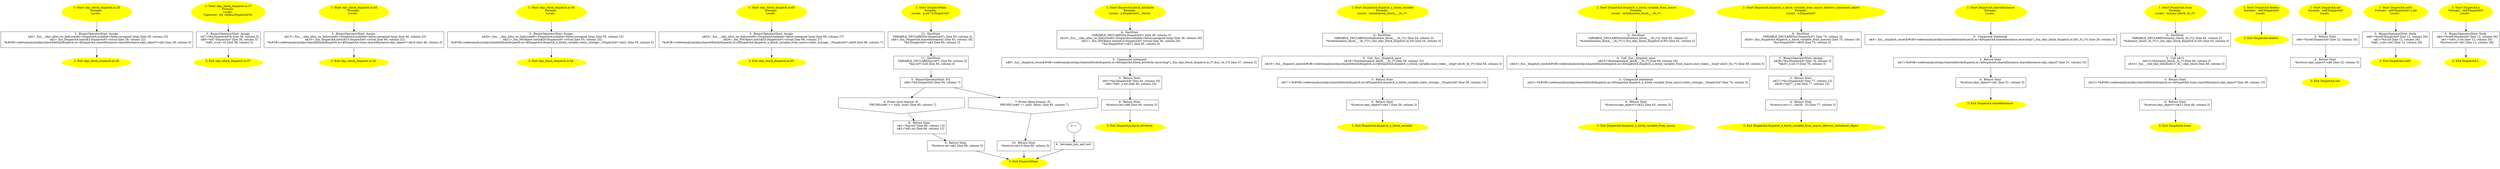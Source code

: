 /* @generated */
digraph cfg {
"objc_block_dispatch.m:28_58ff52a5.bbaf4e029de8036f_1" [label="1: Start objc_block_dispatch.m:28\nFormals: \nLocals:  \n  " color=yellow style=filled]
	

	 "objc_block_dispatch.m:28_58ff52a5.bbaf4e029de8036f_1" -> "objc_block_dispatch.m:28_58ff52a5.bbaf4e029de8036f_3" ;
"objc_block_dispatch.m:28_58ff52a5.bbaf4e029de8036f_2" [label="2: Exit objc_block_dispatch.m:28 \n  " color=yellow style=filled]
	

"objc_block_dispatch.m:28_58ff52a5.bbaf4e029de8036f_3" [label="3:  BinaryOperatorStmt: Assign \n   n$2=_fun___objc_alloc_no_fail(sizeof(t=DispatchA;nullable=false):unsigned long) [line 29, column 23]\n  n$3=_fun_DispatchA.init(n$2:DispatchA*) virtual [line 29, column 22]\n  *&#GB<codetoanalyze/objc/shared/block/dispatch.m>$DispatchA.sharedInstance.sharedInstance:objc_object*=n$3 [line 29, column 5]\n " shape="box"]
	

	 "objc_block_dispatch.m:28_58ff52a5.bbaf4e029de8036f_3" -> "objc_block_dispatch.m:28_58ff52a5.bbaf4e029de8036f_2" ;
"objc_block_dispatch.m:37_c20d5f1e.e69a575c4ee711be_1" [label="1: Start objc_block_dispatch.m:37\nFormals: \nLocals: \nCaptured:  [by ref]&a:DispatchA*& \n  " color=yellow style=filled]
	

	 "objc_block_dispatch.m:37_c20d5f1e.e69a575c4ee711be_1" -> "objc_block_dispatch.m:37_c20d5f1e.e69a575c4ee711be_3" ;
"objc_block_dispatch.m:37_c20d5f1e.e69a575c4ee711be_2" [label="2: Exit objc_block_dispatch.m:37 \n  " color=yellow style=filled]
	

"objc_block_dispatch.m:37_c20d5f1e.e69a575c4ee711be_3" [label="3:  BinaryOperatorStmt: Assign \n   n$7=*&a:DispatchA*& [line 38, column 5]\n  n$8=*n$7:DispatchA* [line 38, column 5]\n  *n$8._x:int=10 [line 38, column 5]\n " shape="box"]
	

	 "objc_block_dispatch.m:37_c20d5f1e.e69a575c4ee711be_3" -> "objc_block_dispatch.m:37_c20d5f1e.e69a575c4ee711be_2" ;
"objc_block_dispatch.m:45_b377bad6.588812615dee9309_1" [label="1: Start objc_block_dispatch.m:45\nFormals: \nLocals:  \n  " color=yellow style=filled]
	

	 "objc_block_dispatch.m:45_b377bad6.588812615dee9309_1" -> "objc_block_dispatch.m:45_b377bad6.588812615dee9309_3" ;
"objc_block_dispatch.m:45_b377bad6.588812615dee9309_2" [label="2: Exit objc_block_dispatch.m:45 \n  " color=yellow style=filled]
	

"objc_block_dispatch.m:45_b377bad6.588812615dee9309_3" [label="3:  BinaryOperatorStmt: Assign \n   n$15=_fun___objc_alloc_no_fail(sizeof(t=DispatchA;nullable=false):unsigned long) [line 46, column 23]\n  n$16=_fun_DispatchA.init(n$15:DispatchA*) virtual [line 46, column 22]\n  *&#GB<codetoanalyze/objc/shared/block/dispatch.m>$DispatchA.trans.sharedInstance:objc_object*=n$16 [line 46, column 5]\n " shape="box"]
	

	 "objc_block_dispatch.m:45_b377bad6.588812615dee9309_3" -> "objc_block_dispatch.m:45_b377bad6.588812615dee9309_2" ;
"objc_block_dispatch.m:54_72e41039.7fe3f056f274ff6d_1" [label="1: Start objc_block_dispatch.m:54\nFormals: \nLocals:  \n  " color=yellow style=filled]
	

	 "objc_block_dispatch.m:54_72e41039.7fe3f056f274ff6d_1" -> "objc_block_dispatch.m:54_72e41039.7fe3f056f274ff6d_3" ;
"objc_block_dispatch.m:54_72e41039.7fe3f056f274ff6d_2" [label="2: Exit objc_block_dispatch.m:54 \n  " color=yellow style=filled]
	

"objc_block_dispatch.m:54_72e41039.7fe3f056f274ff6d_3" [label="3:  BinaryOperatorStmt: Assign \n   n$20=_fun___objc_alloc_no_fail(sizeof(t=DispatchA;nullable=false):unsigned long) [line 55, column 25]\n  n$21=_fun_NSObject.init(n$20:DispatchA*) virtual [line 55, column 25]\n  *&#GB<codetoanalyze/objc/shared/block/dispatch.m>$DispatchA.dispatch_a_block_variable.static_storage__:DispatchA*=n$21 [line 55, column 5]\n " shape="box"]
	

	 "objc_block_dispatch.m:54_72e41039.7fe3f056f274ff6d_3" -> "objc_block_dispatch.m:54_72e41039.7fe3f056f274ff6d_2" ;
"objc_block_dispatch.m:65_0d5e70bc.2a521e806a9babde_1" [label="1: Start objc_block_dispatch.m:65\nFormals: \nLocals:  \n  " color=yellow style=filled]
	

	 "objc_block_dispatch.m:65_0d5e70bc.2a521e806a9babde_1" -> "objc_block_dispatch.m:65_0d5e70bc.2a521e806a9babde_3" ;
"objc_block_dispatch.m:65_0d5e70bc.2a521e806a9babde_2" [label="2: Exit objc_block_dispatch.m:65 \n  " color=yellow style=filled]
	

"objc_block_dispatch.m:65_0d5e70bc.2a521e806a9babde_3" [label="3:  BinaryOperatorStmt: Assign \n   n$25=_fun___objc_alloc_no_fail(sizeof(t=DispatchA;nullable=false):unsigned long) [line 66, column 27]\n  n$26=_fun_NSObject.init(n$25:DispatchA*) virtual [line 66, column 27]\n  *&#GB<codetoanalyze/objc/shared/block/dispatch.m>$DispatchA.dispatch_a_block_variable_from_macro.static_storage__:DispatchA*=n$26 [line 66, column 7]\n " shape="box"]
	

	 "objc_block_dispatch.m:65_0d5e70bc.2a521e806a9babde_3" -> "objc_block_dispatch.m:65_0d5e70bc.2a521e806a9babde_2" ;
"DispatchMain.f6461dbdaeaf9a11_1" [label="1: Start DispatchMain\nFormals: \nLocals:  p:int* b:DispatchA* \n  " color=yellow style=filled]
	

	 "DispatchMain.f6461dbdaeaf9a11_1" -> "DispatchMain.f6461dbdaeaf9a11_12" ;
"DispatchMain.f6461dbdaeaf9a11_2" [label="2: Exit DispatchMain \n  " color=yellow style=filled]
	

"DispatchMain.f6461dbdaeaf9a11_3" [label="3: + \n  " ]
	

	 "DispatchMain.f6461dbdaeaf9a11_3" -> "DispatchMain.f6461dbdaeaf9a11_4" ;
"DispatchMain.f6461dbdaeaf9a11_4" [label="4:  between_join_and_exit \n  " shape="box"]
	

	 "DispatchMain.f6461dbdaeaf9a11_4" -> "DispatchMain.f6461dbdaeaf9a11_2" ;
"DispatchMain.f6461dbdaeaf9a11_5" [label="5:  BinaryOperatorStmt: EQ \n   n$0=*&b:DispatchA* [line 85, column 7]\n " shape="box"]
	

	 "DispatchMain.f6461dbdaeaf9a11_5" -> "DispatchMain.f6461dbdaeaf9a11_6" ;
	 "DispatchMain.f6461dbdaeaf9a11_5" -> "DispatchMain.f6461dbdaeaf9a11_7" ;
"DispatchMain.f6461dbdaeaf9a11_6" [label="6: Prune (true branch, if) \n   PRUNE((n$0 == null), true); [line 85, column 7]\n " shape="invhouse"]
	

	 "DispatchMain.f6461dbdaeaf9a11_6" -> "DispatchMain.f6461dbdaeaf9a11_8" ;
"DispatchMain.f6461dbdaeaf9a11_7" [label="7: Prune (false branch, if) \n   PRUNE(!(n$0 == null), false); [line 85, column 7]\n " shape="invhouse"]
	

	 "DispatchMain.f6461dbdaeaf9a11_7" -> "DispatchMain.f6461dbdaeaf9a11_10" ;
"DispatchMain.f6461dbdaeaf9a11_8" [label="8:  Return Stmt \n   n$1=*&p:int* [line 86, column 13]\n  n$2=*n$1:int [line 86, column 12]\n " shape="box"]
	

	 "DispatchMain.f6461dbdaeaf9a11_8" -> "DispatchMain.f6461dbdaeaf9a11_9" ;
"DispatchMain.f6461dbdaeaf9a11_9" [label="9:  Return Stmt \n   *&return:int=n$2 [line 86, column 5]\n " shape="box"]
	

	 "DispatchMain.f6461dbdaeaf9a11_9" -> "DispatchMain.f6461dbdaeaf9a11_2" ;
"DispatchMain.f6461dbdaeaf9a11_10" [label="10:  Return Stmt \n   *&return:int=0 [line 88, column 5]\n " shape="box"]
	

	 "DispatchMain.f6461dbdaeaf9a11_10" -> "DispatchMain.f6461dbdaeaf9a11_2" ;
"DispatchMain.f6461dbdaeaf9a11_11" [label="11:  DeclStmt \n   VARIABLE_DECLARED(p:int*); [line 84, column 3]\n  *&p:int*=null [line 84, column 3]\n " shape="box"]
	

	 "DispatchMain.f6461dbdaeaf9a11_11" -> "DispatchMain.f6461dbdaeaf9a11_5" ;
"DispatchMain.f6461dbdaeaf9a11_12" [label="12:  DeclStmt \n   VARIABLE_DECLARED(b:DispatchA*); [line 83, column 3]\n  n$4=_fun_DispatchA.sharedInstance() [line 83, column 18]\n  *&b:DispatchA*=n$4 [line 83, column 3]\n " shape="box"]
	

	 "DispatchMain.f6461dbdaeaf9a11_12" -> "DispatchMain.f6461dbdaeaf9a11_11" ;
"block_attribute#DispatchA#[class].73d115a412667b49_1" [label="1: Start DispatchA.block_attribute\nFormals: \nLocals:  a:DispatchA*(__block) \n  " color=yellow style=filled]
	

	 "block_attribute#DispatchA#[class].73d115a412667b49_1" -> "block_attribute#DispatchA#[class].73d115a412667b49_6" ;
"block_attribute#DispatchA#[class].73d115a412667b49_2" [label="2: Exit DispatchA.block_attribute \n  " color=yellow style=filled]
	

"block_attribute#DispatchA#[class].73d115a412667b49_3" [label="3:  Return Stmt \n   n$5=*&a:DispatchA* [line 40, column 10]\n  n$6=*n$5._x:int [line 40, column 10]\n " shape="box"]
	

	 "block_attribute#DispatchA#[class].73d115a412667b49_3" -> "block_attribute#DispatchA#[class].73d115a412667b49_4" ;
"block_attribute#DispatchA#[class].73d115a412667b49_4" [label="4:  Return Stmt \n   *&return:int=n$6 [line 40, column 3]\n " shape="box"]
	

	 "block_attribute#DispatchA#[class].73d115a412667b49_4" -> "block_attribute#DispatchA#[class].73d115a412667b49_2" ;
"block_attribute#DispatchA#[class].73d115a412667b49_5" [label="5:  Compound statement \n   n$9=_fun__dispatch_once(&#GB<codetoanalyze/objc/shared/block/dispatch.m>$DispatchA.block_attribute.once:long*,(_fun_objc_block_dispatch.m:37,&a):_fn_(*)) [line 37, column 3]\n " shape="box"]
	

	 "block_attribute#DispatchA#[class].73d115a412667b49_5" -> "block_attribute#DispatchA#[class].73d115a412667b49_3" ;
"block_attribute#DispatchA#[class].73d115a412667b49_6" [label="6:  DeclStmt \n   VARIABLE_DECLARED(a:DispatchA*); [line 36, column 3]\n  n$10=_fun___objc_alloc_no_fail(sizeof(t=DispatchA;nullable=false):unsigned long) [line 36, column 26]\n  n$11=_fun_NSObject.init(n$10:DispatchA*) virtual [line 36, column 26]\n  *&a:DispatchA*=n$11 [line 36, column 3]\n " shape="box"]
	

	 "block_attribute#DispatchA#[class].73d115a412667b49_6" -> "block_attribute#DispatchA#[class].73d115a412667b49_5" ;
"dispatch_a_block_variable#Dispatc.0bd7f33b7fd4c748_1" [label="1: Start DispatchA.dispatch_a_block_variable\nFormals: \nLocals:  initialization_block__:_fn_(*) \n  " color=yellow style=filled]
	

	 "dispatch_a_block_variable#Dispatc.0bd7f33b7fd4c748_1" -> "dispatch_a_block_variable#Dispatc.0bd7f33b7fd4c748_6" ;
"dispatch_a_block_variable#Dispatc.0bd7f33b7fd4c748_2" [label="2: Exit DispatchA.dispatch_a_block_variable \n  " color=yellow style=filled]
	

"dispatch_a_block_variable#Dispatc.0bd7f33b7fd4c748_3" [label="3:  Return Stmt \n   n$17=*&#GB<codetoanalyze/objc/shared/block/dispatch.m>$DispatchA.dispatch_a_block_variable.static_storage__:DispatchA* [line 59, column 10]\n " shape="box"]
	

	 "dispatch_a_block_variable#Dispatc.0bd7f33b7fd4c748_3" -> "dispatch_a_block_variable#Dispatc.0bd7f33b7fd4c748_4" ;
"dispatch_a_block_variable#Dispatc.0bd7f33b7fd4c748_4" [label="4:  Return Stmt \n   *&return:objc_object*=n$17 [line 59, column 3]\n " shape="box"]
	

	 "dispatch_a_block_variable#Dispatc.0bd7f33b7fd4c748_4" -> "dispatch_a_block_variable#Dispatc.0bd7f33b7fd4c748_2" ;
"dispatch_a_block_variable#Dispatc.0bd7f33b7fd4c748_5" [label="5:  Call _fun__dispatch_once \n   n$18=*&initialization_block__:_fn_(*) [line 58, column 32]\n  n$19=_fun__dispatch_once(&#GB<codetoanalyze/objc/shared/block/dispatch.m>$DispatchA.dispatch_a_block_variable.once_token__:long*,n$18:_fn_(*)) [line 58, column 3]\n " shape="box"]
	

	 "dispatch_a_block_variable#Dispatc.0bd7f33b7fd4c748_5" -> "dispatch_a_block_variable#Dispatc.0bd7f33b7fd4c748_3" ;
"dispatch_a_block_variable#Dispatc.0bd7f33b7fd4c748_6" [label="6:  DeclStmt \n   VARIABLE_DECLARED(initialization_block__:_fn_(*)); [line 54, column 3]\n  *&initialization_block__:_fn_(*)=(_fun_objc_block_dispatch.m:54) [line 54, column 3]\n " shape="box"]
	

	 "dispatch_a_block_variable#Dispatc.0bd7f33b7fd4c748_6" -> "dispatch_a_block_variable#Dispatc.0bd7f33b7fd4c748_5" ;
"dispatch_a_block_variable_from_ma.f07f006a3c1fec35_1" [label="1: Start DispatchA.dispatch_a_block_variable_from_macro\nFormals: \nLocals:  initialization_block__:_fn_(*) \n  " color=yellow style=filled]
	

	 "dispatch_a_block_variable_from_ma.f07f006a3c1fec35_1" -> "dispatch_a_block_variable_from_ma.f07f006a3c1fec35_5" ;
"dispatch_a_block_variable_from_ma.f07f006a3c1fec35_2" [label="2: Exit DispatchA.dispatch_a_block_variable_from_macro \n  " color=yellow style=filled]
	

"dispatch_a_block_variable_from_ma.f07f006a3c1fec35_3" [label="3:  Compound statement \n   n$22=*&#GB<codetoanalyze/objc/shared/block/dispatch.m>$DispatchA.dispatch_a_block_variable_from_macro.static_storage__:DispatchA* [line 70, column 5]\n " shape="box"]
	

	 "dispatch_a_block_variable_from_ma.f07f006a3c1fec35_3" -> "dispatch_a_block_variable_from_ma.f07f006a3c1fec35_6" ;
"dispatch_a_block_variable_from_ma.f07f006a3c1fec35_4" [label="4:  Call _fun__dispatch_once \n   n$23=*&initialization_block__:_fn_(*) [line 69, column 34]\n  n$24=_fun__dispatch_once(&#GB<codetoanalyze/objc/shared/block/dispatch.m>$DispatchA.dispatch_a_block_variable_from_macro.once_token__:long*,n$23:_fn_(*)) [line 69, column 5]\n " shape="box"]
	

	 "dispatch_a_block_variable_from_ma.f07f006a3c1fec35_4" -> "dispatch_a_block_variable_from_ma.f07f006a3c1fec35_3" ;
"dispatch_a_block_variable_from_ma.f07f006a3c1fec35_5" [label="5:  DeclStmt \n   VARIABLE_DECLARED(initialization_block__:_fn_(*)); [line 65, column 5]\n  *&initialization_block__:_fn_(*)=(_fun_objc_block_dispatch.m:65) [line 65, column 5]\n " shape="box"]
	

	 "dispatch_a_block_variable_from_ma.f07f006a3c1fec35_5" -> "dispatch_a_block_variable_from_ma.f07f006a3c1fec35_4" ;
"dispatch_a_block_variable_from_ma.f07f006a3c1fec35_6" [label="6:  Return Stmt \n   *&return:objc_object*=n$22 [line 63, column 3]\n " shape="box"]
	

	 "dispatch_a_block_variable_from_ma.f07f006a3c1fec35_6" -> "dispatch_a_block_variable_from_ma.f07f006a3c1fec35_2" ;
"dispatch_a_block_variable_from_ma.c96fae9db5188a4e_1" [label="1: Start DispatchA.dispatch_a_block_variable_from_macro_delivers_initialised_object\nFormals: \nLocals:  a:DispatchA* \n  " color=yellow style=filled]
	

	 "dispatch_a_block_variable_from_ma.c96fae9db5188a4e_1" -> "dispatch_a_block_variable_from_ma.c96fae9db5188a4e_6" ;
"dispatch_a_block_variable_from_ma.c96fae9db5188a4e_2" [label="2: Exit DispatchA.dispatch_a_block_variable_from_macro_delivers_initialised_object \n  " color=yellow style=filled]
	

"dispatch_a_block_variable_from_ma.c96fae9db5188a4e_3" [label="3:  Return Stmt \n   n$27=*&a:DispatchA* [line 77, column 15]\n  n$28=*n$27._x:int [line 77, column 15]\n " shape="box"]
	

	 "dispatch_a_block_variable_from_ma.c96fae9db5188a4e_3" -> "dispatch_a_block_variable_from_ma.c96fae9db5188a4e_4" ;
"dispatch_a_block_variable_from_ma.c96fae9db5188a4e_4" [label="4:  Return Stmt \n   *&return:int=(1 / (n$28 - 5)) [line 77, column 3]\n " shape="box"]
	

	 "dispatch_a_block_variable_from_ma.c96fae9db5188a4e_4" -> "dispatch_a_block_variable_from_ma.c96fae9db5188a4e_2" ;
"dispatch_a_block_variable_from_ma.c96fae9db5188a4e_5" [label="5:  BinaryOperatorStmt: Assign \n   n$29=*&a:DispatchA* [line 76, column 3]\n  *n$29._x:int=5 [line 76, column 3]\n " shape="box"]
	

	 "dispatch_a_block_variable_from_ma.c96fae9db5188a4e_5" -> "dispatch_a_block_variable_from_ma.c96fae9db5188a4e_3" ;
"dispatch_a_block_variable_from_ma.c96fae9db5188a4e_6" [label="6:  DeclStmt \n   VARIABLE_DECLARED(a:DispatchA*); [line 75, column 3]\n  n$30=_fun_DispatchA.dispatch_a_block_variable_from_macro() [line 75, column 18]\n  *&a:DispatchA*=n$30 [line 75, column 3]\n " shape="box"]
	

	 "dispatch_a_block_variable_from_ma.c96fae9db5188a4e_6" -> "dispatch_a_block_variable_from_ma.c96fae9db5188a4e_5" ;
"sharedInstance#DispatchA#[class].0794e883a288d834_1" [label="1: Start DispatchA.sharedInstance\nFormals: \nLocals:  \n  " color=yellow style=filled]
	

	 "sharedInstance#DispatchA#[class].0794e883a288d834_1" -> "sharedInstance#DispatchA#[class].0794e883a288d834_5" ;
"sharedInstance#DispatchA#[class].0794e883a288d834_2" [label="2: Exit DispatchA.sharedInstance \n  " color=yellow style=filled]
	

"sharedInstance#DispatchA#[class].0794e883a288d834_3" [label="3:  Return Stmt \n   n$1=*&#GB<codetoanalyze/objc/shared/block/dispatch.m>$DispatchA.sharedInstance.sharedInstance:objc_object* [line 31, column 10]\n " shape="box"]
	

	 "sharedInstance#DispatchA#[class].0794e883a288d834_3" -> "sharedInstance#DispatchA#[class].0794e883a288d834_4" ;
"sharedInstance#DispatchA#[class].0794e883a288d834_4" [label="4:  Return Stmt \n   *&return:objc_object*=n$1 [line 31, column 3]\n " shape="box"]
	

	 "sharedInstance#DispatchA#[class].0794e883a288d834_4" -> "sharedInstance#DispatchA#[class].0794e883a288d834_2" ;
"sharedInstance#DispatchA#[class].0794e883a288d834_5" [label="5:  Compound statement \n   n$4=_fun__dispatch_once(&#GB<codetoanalyze/objc/shared/block/dispatch.m>$DispatchA.sharedInstance.once:long*,(_fun_objc_block_dispatch.m:28):_fn_(*)) [line 28, column 3]\n " shape="box"]
	

	 "sharedInstance#DispatchA#[class].0794e883a288d834_5" -> "sharedInstance#DispatchA#[class].0794e883a288d834_3" ;
"trans#DispatchA#[class].c52c322010b9e8d8_1" [label="1: Start DispatchA.trans\nFormals: \nLocals:  dummy_block:_fn_(*) \n  " color=yellow style=filled]
	

	 "trans#DispatchA#[class].c52c322010b9e8d8_1" -> "trans#DispatchA#[class].c52c322010b9e8d8_6" ;
"trans#DispatchA#[class].c52c322010b9e8d8_2" [label="2: Exit DispatchA.trans \n  " color=yellow style=filled]
	

"trans#DispatchA#[class].c52c322010b9e8d8_3" [label="3:  Return Stmt \n   n$12=*&#GB<codetoanalyze/objc/shared/block/dispatch.m>$DispatchA.trans.sharedInstance:objc_object* [line 49, column 10]\n " shape="box"]
	

	 "trans#DispatchA#[class].c52c322010b9e8d8_3" -> "trans#DispatchA#[class].c52c322010b9e8d8_4" ;
"trans#DispatchA#[class].c52c322010b9e8d8_4" [label="4:  Return Stmt \n   *&return:objc_object*=n$12 [line 49, column 3]\n " shape="box"]
	

	 "trans#DispatchA#[class].c52c322010b9e8d8_4" -> "trans#DispatchA#[class].c52c322010b9e8d8_2" ;
"trans#DispatchA#[class].c52c322010b9e8d8_5" [label="5:  Call n$13 \n   n$13=*&dummy_block:_fn_(*) [line 48, column 3]\n  n$14=_fun___call_objc_block(n$13:_fn_) objc_block [line 48, column 3]\n " shape="box"]
	

	 "trans#DispatchA#[class].c52c322010b9e8d8_5" -> "trans#DispatchA#[class].c52c322010b9e8d8_3" ;
"trans#DispatchA#[class].c52c322010b9e8d8_6" [label="6:  DeclStmt \n   VARIABLE_DECLARED(dummy_block:_fn_(*)); [line 45, column 3]\n  *&dummy_block:_fn_(*)=(_fun_objc_block_dispatch.m:45) [line 45, column 3]\n " shape="box"]
	

	 "trans#DispatchA#[class].c52c322010b9e8d8_6" -> "trans#DispatchA#[class].c52c322010b9e8d8_5" ;
"dealloc#DispatchA#[instance].708db887ebf0bc31_1" [label="1: Start DispatchA.dealloc\nFormals:  self:DispatchA*\nLocals:  \n  " color=yellow style=filled]
	

	 "dealloc#DispatchA#[instance].708db887ebf0bc31_1" -> "dealloc#DispatchA#[instance].708db887ebf0bc31_2" ;
"dealloc#DispatchA#[instance].708db887ebf0bc31_2" [label="2: Exit DispatchA.dealloc \n  " color=yellow style=filled]
	

"init#DispatchA#[instance].b4cccba7a4dc88f9_1" [label="1: Start DispatchA.init\nFormals:  self:DispatchA*\nLocals:  \n  " color=yellow style=filled]
	

	 "init#DispatchA#[instance].b4cccba7a4dc88f9_1" -> "init#DispatchA#[instance].b4cccba7a4dc88f9_3" ;
"init#DispatchA#[instance].b4cccba7a4dc88f9_2" [label="2: Exit DispatchA.init \n  " color=yellow style=filled]
	

"init#DispatchA#[instance].b4cccba7a4dc88f9_3" [label="3:  Return Stmt \n   n$0=*&self:DispatchA* [line 22, column 10]\n " shape="box"]
	

	 "init#DispatchA#[instance].b4cccba7a4dc88f9_3" -> "init#DispatchA#[instance].b4cccba7a4dc88f9_4" ;
"init#DispatchA#[instance].b4cccba7a4dc88f9_4" [label="4:  Return Stmt \n   *&return:objc_object*=n$0 [line 22, column 3]\n " shape="box"]
	

	 "init#DispatchA#[instance].b4cccba7a4dc88f9_4" -> "init#DispatchA#[instance].b4cccba7a4dc88f9_2" ;
"setX:#DispatchA#[instance].c6ff0a2f154b7ab4_1" [label="1: Start DispatchA.setX:\nFormals:  self:DispatchA* x:int\nLocals:  \n  " color=yellow style=filled]
	

	 "setX:#DispatchA#[instance].c6ff0a2f154b7ab4_1" -> "setX:#DispatchA#[instance].c6ff0a2f154b7ab4_3" ;
"setX:#DispatchA#[instance].c6ff0a2f154b7ab4_2" [label="2: Exit DispatchA.setX: \n  " color=yellow style=filled]
	

"setX:#DispatchA#[instance].c6ff0a2f154b7ab4_3" [label="3:  BinaryOperatorStmt: Node \n   n$0=*&self:DispatchA* [line 12, column 26]\n  n$1=*&x:int [line 12, column 26]\n  *n$0._x:int=n$1 [line 12, column 26]\n " shape="box"]
	

	 "setX:#DispatchA#[instance].c6ff0a2f154b7ab4_3" -> "setX:#DispatchA#[instance].c6ff0a2f154b7ab4_2" ;
"x#DispatchA#[instance].73665ea68404c34a_1" [label="1: Start DispatchA.x\nFormals:  self:DispatchA*\nLocals:  \n  " color=yellow style=filled]
	

	 "x#DispatchA#[instance].73665ea68404c34a_1" -> "x#DispatchA#[instance].73665ea68404c34a_3" ;
"x#DispatchA#[instance].73665ea68404c34a_2" [label="2: Exit DispatchA.x \n  " color=yellow style=filled]
	

"x#DispatchA#[instance].73665ea68404c34a_3" [label="3:  BinaryOperatorStmt: Node \n   n$0=*&self:DispatchA* [line 12, column 26]\n  n$1=*n$0._x:int [line 12, column 26]\n  *&return:int=n$1 [line 12, column 26]\n " shape="box"]
	

	 "x#DispatchA#[instance].73665ea68404c34a_3" -> "x#DispatchA#[instance].73665ea68404c34a_2" ;
}
